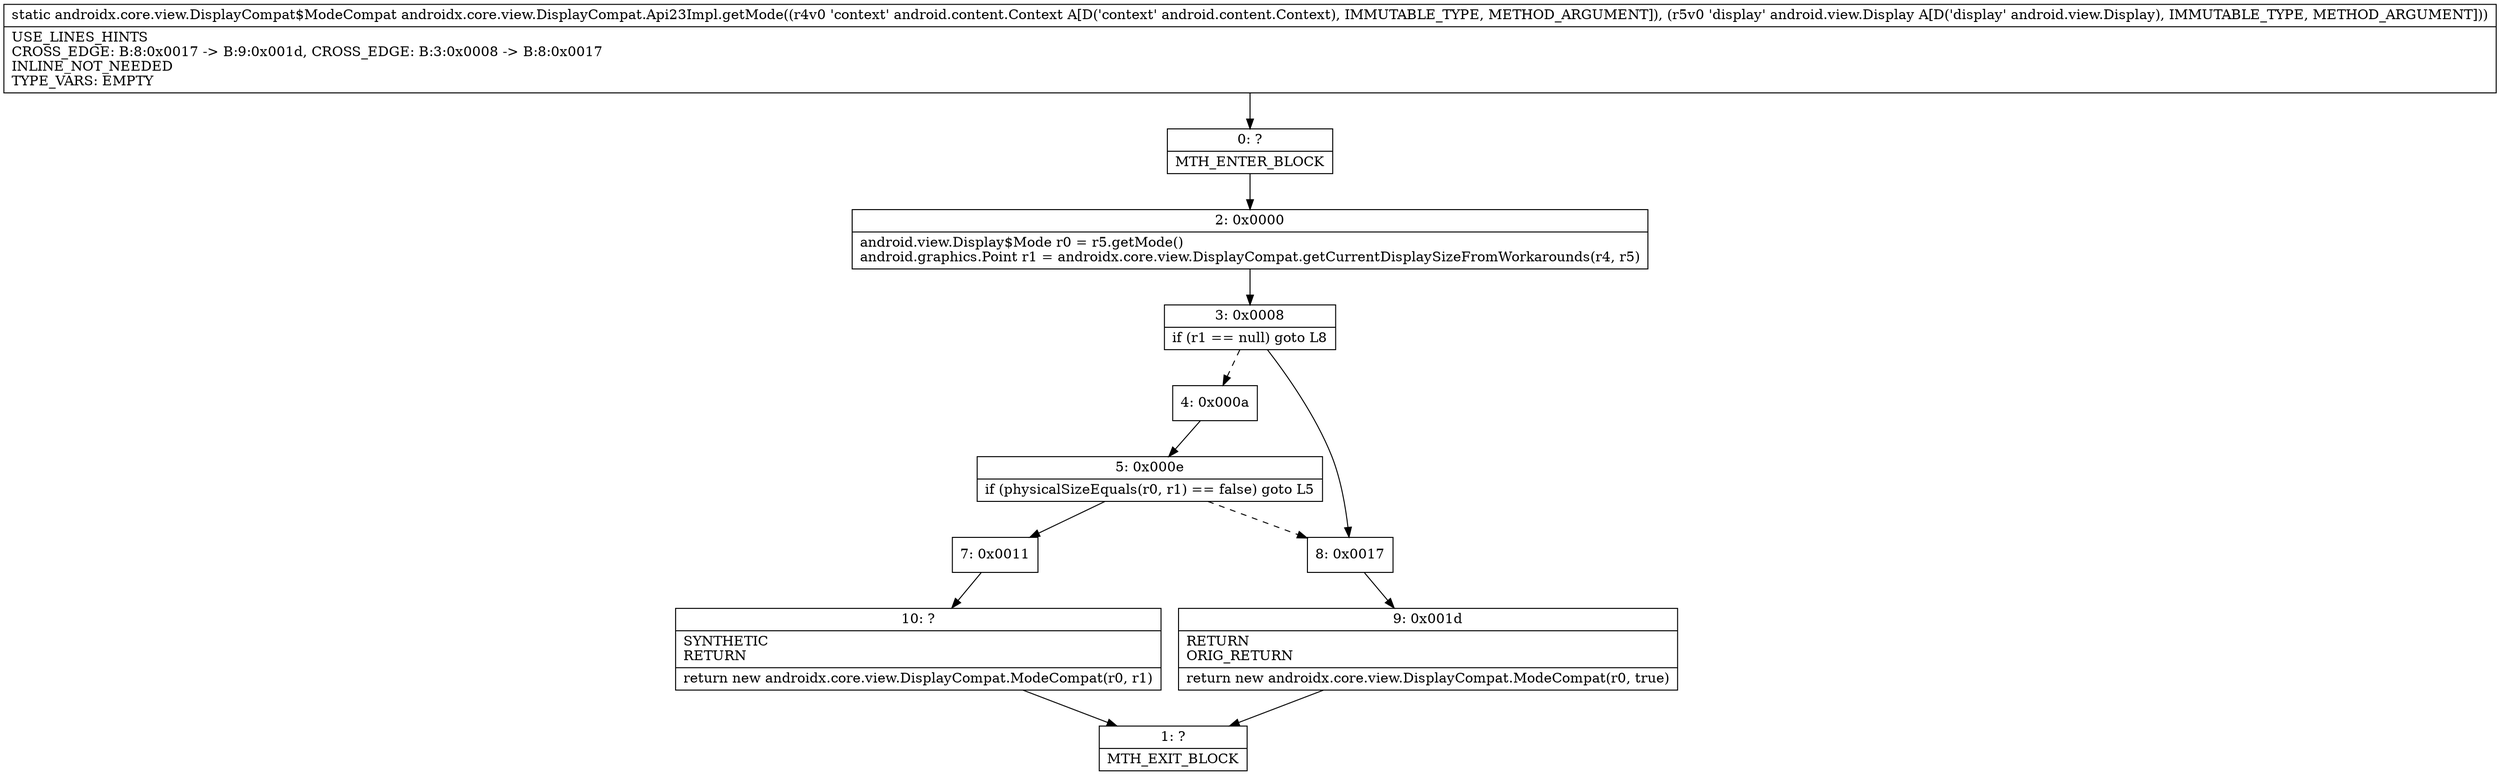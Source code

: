 digraph "CFG forandroidx.core.view.DisplayCompat.Api23Impl.getMode(Landroid\/content\/Context;Landroid\/view\/Display;)Landroidx\/core\/view\/DisplayCompat$ModeCompat;" {
Node_0 [shape=record,label="{0\:\ ?|MTH_ENTER_BLOCK\l}"];
Node_2 [shape=record,label="{2\:\ 0x0000|android.view.Display$Mode r0 = r5.getMode()\landroid.graphics.Point r1 = androidx.core.view.DisplayCompat.getCurrentDisplaySizeFromWorkarounds(r4, r5)\l}"];
Node_3 [shape=record,label="{3\:\ 0x0008|if (r1 == null) goto L8\l}"];
Node_4 [shape=record,label="{4\:\ 0x000a}"];
Node_5 [shape=record,label="{5\:\ 0x000e|if (physicalSizeEquals(r0, r1) == false) goto L5\l}"];
Node_7 [shape=record,label="{7\:\ 0x0011}"];
Node_10 [shape=record,label="{10\:\ ?|SYNTHETIC\lRETURN\l|return new androidx.core.view.DisplayCompat.ModeCompat(r0, r1)\l}"];
Node_1 [shape=record,label="{1\:\ ?|MTH_EXIT_BLOCK\l}"];
Node_8 [shape=record,label="{8\:\ 0x0017}"];
Node_9 [shape=record,label="{9\:\ 0x001d|RETURN\lORIG_RETURN\l|return new androidx.core.view.DisplayCompat.ModeCompat(r0, true)\l}"];
MethodNode[shape=record,label="{static androidx.core.view.DisplayCompat$ModeCompat androidx.core.view.DisplayCompat.Api23Impl.getMode((r4v0 'context' android.content.Context A[D('context' android.content.Context), IMMUTABLE_TYPE, METHOD_ARGUMENT]), (r5v0 'display' android.view.Display A[D('display' android.view.Display), IMMUTABLE_TYPE, METHOD_ARGUMENT]))  | USE_LINES_HINTS\lCROSS_EDGE: B:8:0x0017 \-\> B:9:0x001d, CROSS_EDGE: B:3:0x0008 \-\> B:8:0x0017\lINLINE_NOT_NEEDED\lTYPE_VARS: EMPTY\l}"];
MethodNode -> Node_0;Node_0 -> Node_2;
Node_2 -> Node_3;
Node_3 -> Node_4[style=dashed];
Node_3 -> Node_8;
Node_4 -> Node_5;
Node_5 -> Node_7;
Node_5 -> Node_8[style=dashed];
Node_7 -> Node_10;
Node_10 -> Node_1;
Node_8 -> Node_9;
Node_9 -> Node_1;
}

